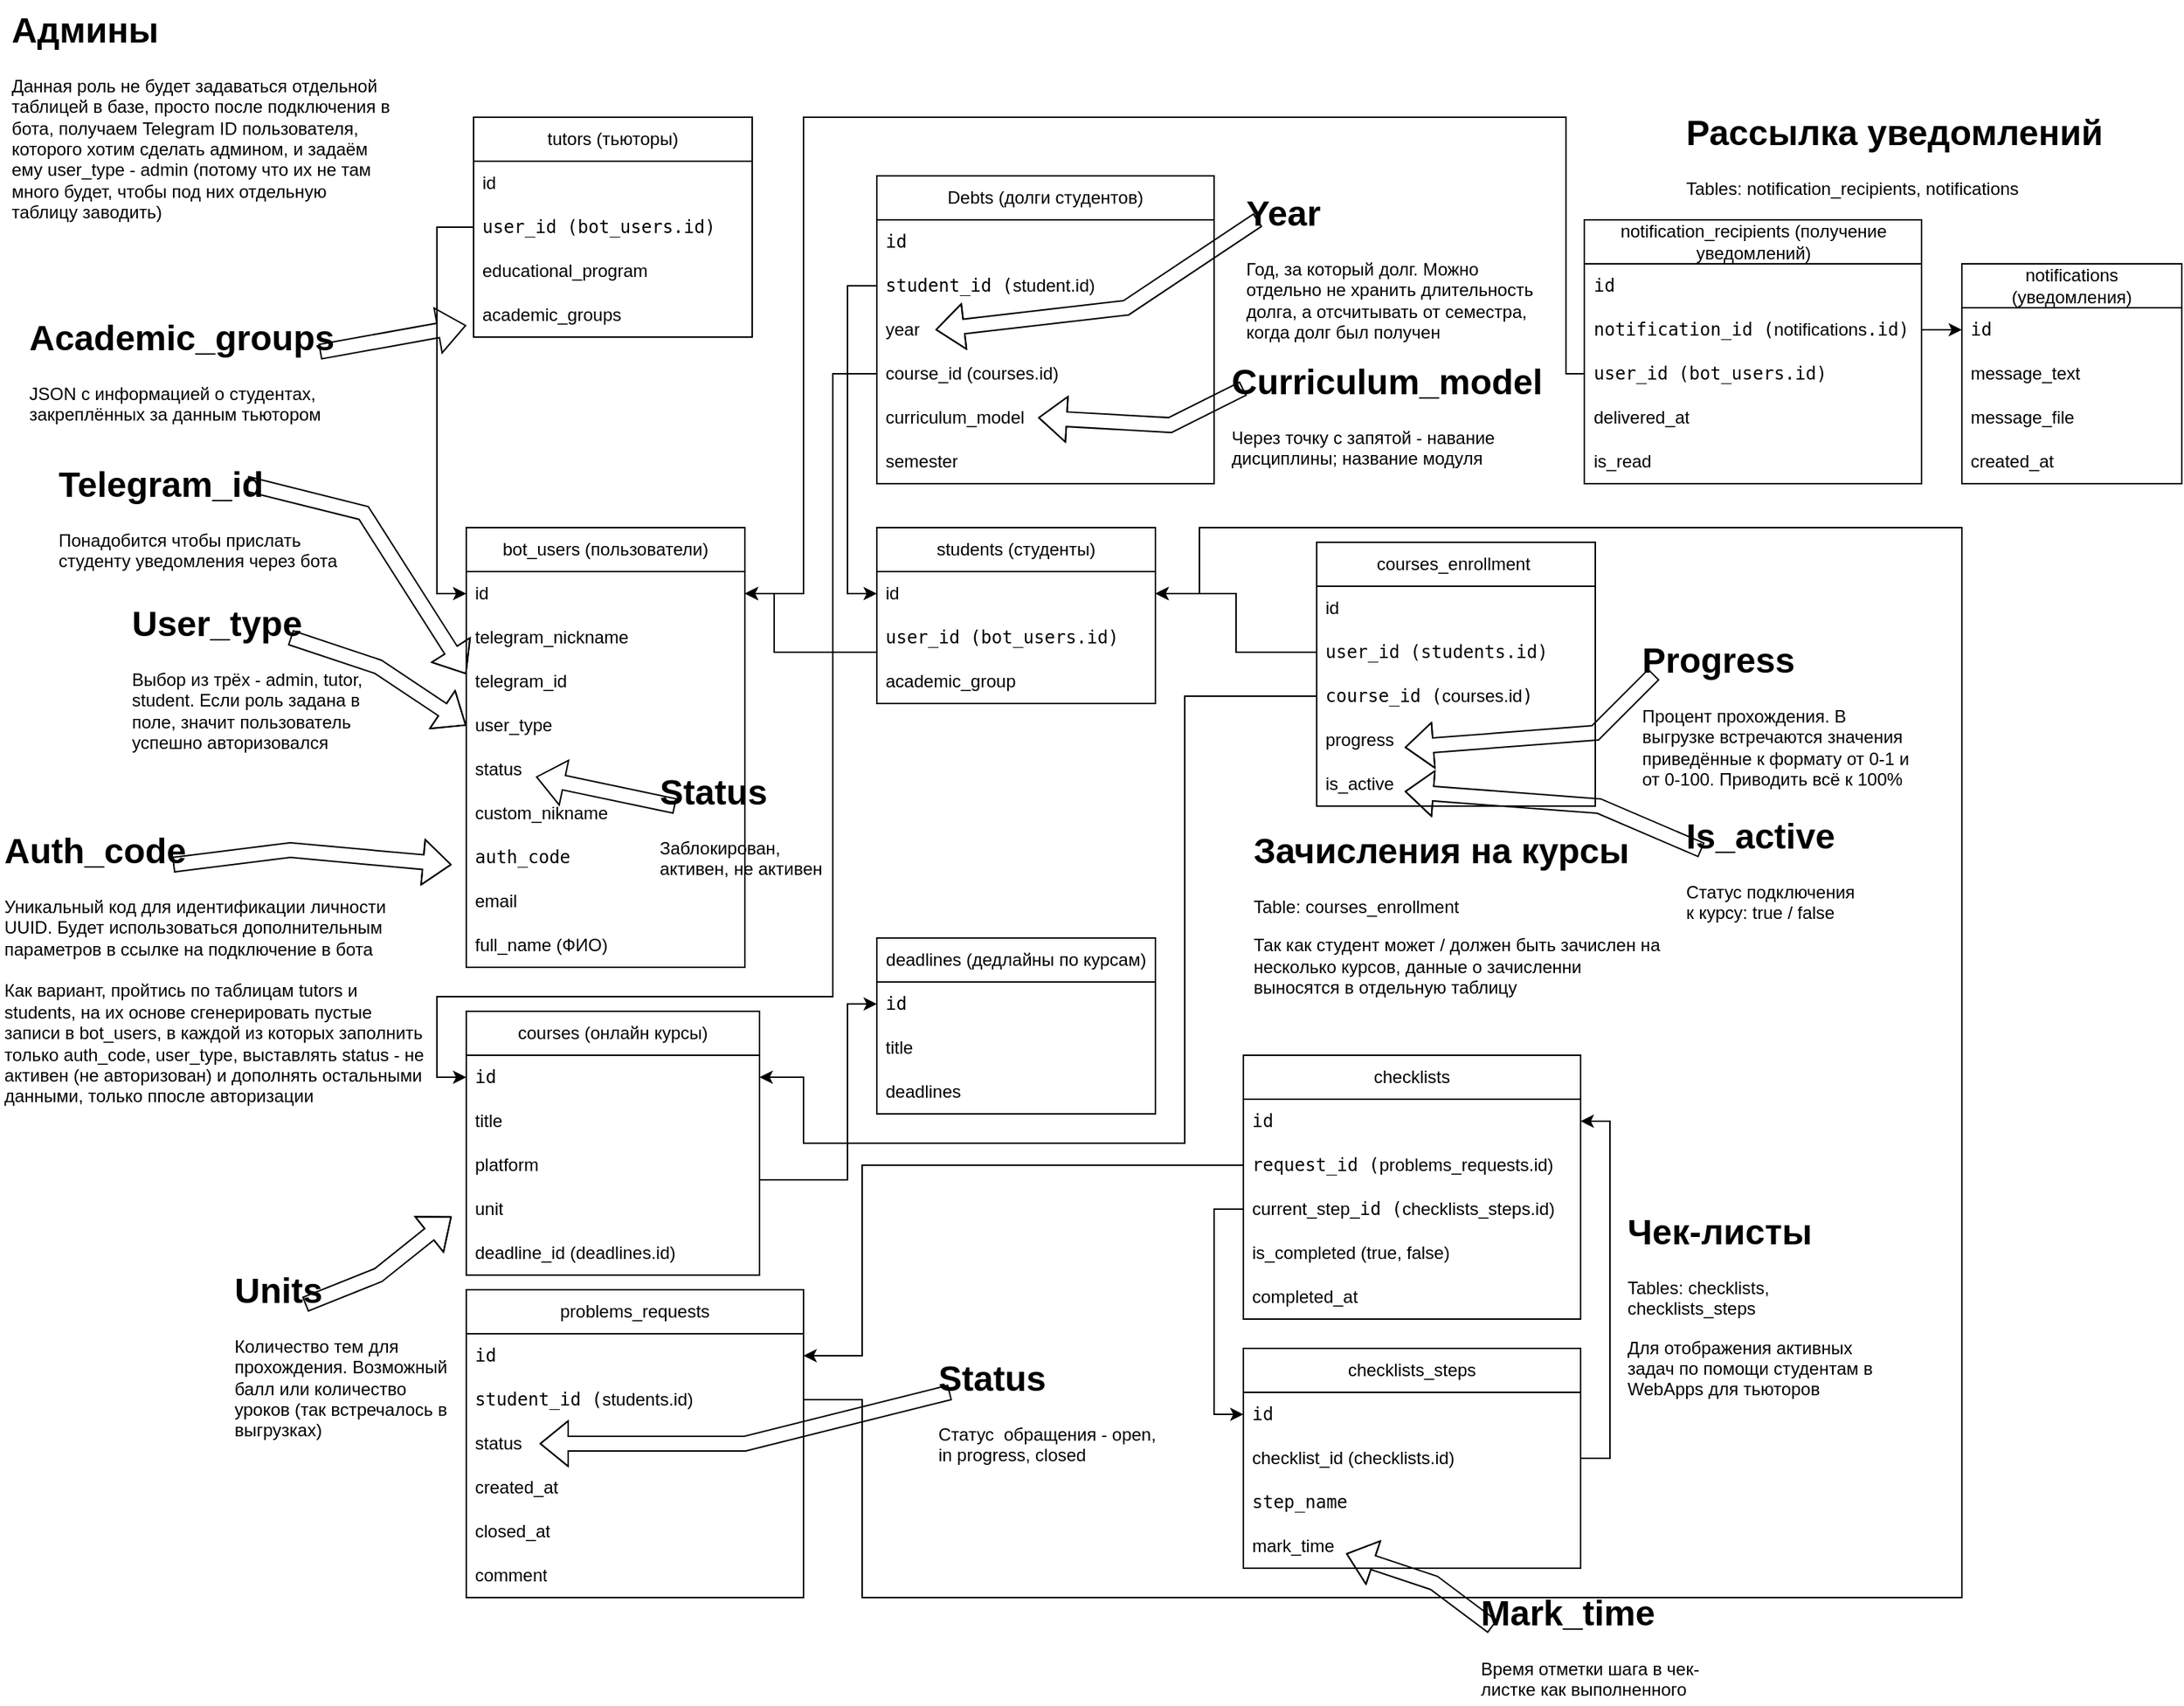 <mxfile version="24.8.2">
  <diagram name="Page-1" id="vidY6m3BoQWCcObSoisV">
    <mxGraphModel dx="1839" dy="1634" grid="1" gridSize="10" guides="1" tooltips="1" connect="1" arrows="1" fold="1" page="1" pageScale="1" pageWidth="850" pageHeight="1100" math="0" shadow="0">
      <root>
        <mxCell id="0" />
        <mxCell id="1" parent="0" />
        <mxCell id="XpezoiEFaHmMpe5Qhz2z-20" value="courses (онлайн курсы)" style="swimlane;fontStyle=0;childLayout=stackLayout;horizontal=1;startSize=30;horizontalStack=0;resizeParent=1;resizeParentMax=0;resizeLast=0;collapsible=1;marginBottom=0;whiteSpace=wrap;html=1;" parent="1" vertex="1">
          <mxGeometry x="40" y="370" width="200" height="180" as="geometry" />
        </mxCell>
        <mxCell id="XpezoiEFaHmMpe5Qhz2z-43" value="&lt;code&gt;id &lt;/code&gt;" style="text;strokeColor=none;fillColor=none;align=left;verticalAlign=middle;spacingLeft=4;spacingRight=4;overflow=hidden;points=[[0,0.5],[1,0.5]];portConstraint=eastwest;rotatable=0;whiteSpace=wrap;html=1;" parent="XpezoiEFaHmMpe5Qhz2z-20" vertex="1">
          <mxGeometry y="30" width="200" height="30" as="geometry" />
        </mxCell>
        <mxCell id="XpezoiEFaHmMpe5Qhz2z-27" value="title" style="text;strokeColor=none;fillColor=none;align=left;verticalAlign=middle;spacingLeft=4;spacingRight=4;overflow=hidden;points=[[0,0.5],[1,0.5]];portConstraint=eastwest;rotatable=0;whiteSpace=wrap;html=1;" parent="XpezoiEFaHmMpe5Qhz2z-20" vertex="1">
          <mxGeometry y="60" width="200" height="30" as="geometry" />
        </mxCell>
        <mxCell id="XpezoiEFaHmMpe5Qhz2z-200" value="platform" style="text;strokeColor=none;fillColor=none;align=left;verticalAlign=middle;spacingLeft=4;spacingRight=4;overflow=hidden;points=[[0,0.5],[1,0.5]];portConstraint=eastwest;rotatable=0;whiteSpace=wrap;html=1;" parent="XpezoiEFaHmMpe5Qhz2z-20" vertex="1">
          <mxGeometry y="90" width="200" height="30" as="geometry" />
        </mxCell>
        <mxCell id="XpezoiEFaHmMpe5Qhz2z-46" value="unit" style="text;strokeColor=none;fillColor=none;align=left;verticalAlign=middle;spacingLeft=4;spacingRight=4;overflow=hidden;points=[[0,0.5],[1,0.5]];portConstraint=eastwest;rotatable=0;whiteSpace=wrap;html=1;" parent="XpezoiEFaHmMpe5Qhz2z-20" vertex="1">
          <mxGeometry y="120" width="200" height="30" as="geometry" />
        </mxCell>
        <mxCell id="XpezoiEFaHmMpe5Qhz2z-28" value="deadline_id (deadlines.id)" style="text;strokeColor=none;fillColor=none;align=left;verticalAlign=middle;spacingLeft=4;spacingRight=4;overflow=hidden;points=[[0,0.5],[1,0.5]];portConstraint=eastwest;rotatable=0;whiteSpace=wrap;html=1;" parent="XpezoiEFaHmMpe5Qhz2z-20" vertex="1">
          <mxGeometry y="150" width="200" height="30" as="geometry" />
        </mxCell>
        <mxCell id="XpezoiEFaHmMpe5Qhz2z-30" value="deadlines (дедлайны по курсам)" style="swimlane;fontStyle=0;childLayout=stackLayout;horizontal=1;startSize=30;horizontalStack=0;resizeParent=1;resizeParentMax=0;resizeLast=0;collapsible=1;marginBottom=0;whiteSpace=wrap;html=1;" parent="1" vertex="1">
          <mxGeometry x="320" y="320" width="190" height="120" as="geometry" />
        </mxCell>
        <mxCell id="XpezoiEFaHmMpe5Qhz2z-31" value="&lt;code&gt;id&lt;br&gt;&lt;/code&gt; " style="text;strokeColor=none;fillColor=none;align=left;verticalAlign=middle;spacingLeft=4;spacingRight=4;overflow=hidden;points=[[0,0.5],[1,0.5]];portConstraint=eastwest;rotatable=0;whiteSpace=wrap;html=1;" parent="XpezoiEFaHmMpe5Qhz2z-30" vertex="1">
          <mxGeometry y="30" width="190" height="30" as="geometry" />
        </mxCell>
        <mxCell id="XpezoiEFaHmMpe5Qhz2z-32" value="title" style="text;strokeColor=none;fillColor=none;align=left;verticalAlign=middle;spacingLeft=4;spacingRight=4;overflow=hidden;points=[[0,0.5],[1,0.5]];portConstraint=eastwest;rotatable=0;whiteSpace=wrap;html=1;" parent="XpezoiEFaHmMpe5Qhz2z-30" vertex="1">
          <mxGeometry y="60" width="190" height="30" as="geometry" />
        </mxCell>
        <mxCell id="XpezoiEFaHmMpe5Qhz2z-33" value="deadlines" style="text;strokeColor=none;fillColor=none;align=left;verticalAlign=middle;spacingLeft=4;spacingRight=4;overflow=hidden;points=[[0,0.5],[1,0.5]];portConstraint=eastwest;rotatable=0;whiteSpace=wrap;html=1;" parent="XpezoiEFaHmMpe5Qhz2z-30" vertex="1">
          <mxGeometry y="90" width="190" height="30" as="geometry" />
        </mxCell>
        <mxCell id="XpezoiEFaHmMpe5Qhz2z-50" value="problems_requests" style="swimlane;fontStyle=0;childLayout=stackLayout;horizontal=1;startSize=30;horizontalStack=0;resizeParent=1;resizeParentMax=0;resizeLast=0;collapsible=1;marginBottom=0;whiteSpace=wrap;html=1;" parent="1" vertex="1">
          <mxGeometry x="40" y="560" width="230" height="210" as="geometry" />
        </mxCell>
        <mxCell id="XpezoiEFaHmMpe5Qhz2z-51" value="&lt;code&gt;id &lt;/code&gt;" style="text;strokeColor=none;fillColor=none;align=left;verticalAlign=middle;spacingLeft=4;spacingRight=4;overflow=hidden;points=[[0,0.5],[1,0.5]];portConstraint=eastwest;rotatable=0;whiteSpace=wrap;html=1;" parent="XpezoiEFaHmMpe5Qhz2z-50" vertex="1">
          <mxGeometry y="30" width="230" height="30" as="geometry" />
        </mxCell>
        <mxCell id="XpezoiEFaHmMpe5Qhz2z-59" value="&lt;code&gt;student_id (&lt;/code&gt;students.id)" style="text;strokeColor=none;fillColor=none;align=left;verticalAlign=middle;spacingLeft=4;spacingRight=4;overflow=hidden;points=[[0,0.5],[1,0.5]];portConstraint=eastwest;rotatable=0;whiteSpace=wrap;html=1;" parent="XpezoiEFaHmMpe5Qhz2z-50" vertex="1">
          <mxGeometry y="60" width="230" height="30" as="geometry" />
        </mxCell>
        <mxCell id="XpezoiEFaHmMpe5Qhz2z-143" value="" style="shape=flexArrow;endArrow=classic;html=1;rounded=0;entryX=0;entryY=0.5;entryDx=0;entryDy=0;" parent="XpezoiEFaHmMpe5Qhz2z-50" edge="1">
          <mxGeometry width="50" height="50" relative="1" as="geometry">
            <mxPoint x="330" y="70" as="sourcePoint" />
            <mxPoint x="50" y="105" as="targetPoint" />
            <Array as="points">
              <mxPoint x="190" y="105" />
            </Array>
          </mxGeometry>
        </mxCell>
        <mxCell id="XpezoiEFaHmMpe5Qhz2z-61" value="status" style="text;strokeColor=none;fillColor=none;align=left;verticalAlign=middle;spacingLeft=4;spacingRight=4;overflow=hidden;points=[[0,0.5],[1,0.5]];portConstraint=eastwest;rotatable=0;whiteSpace=wrap;html=1;" parent="XpezoiEFaHmMpe5Qhz2z-50" vertex="1">
          <mxGeometry y="90" width="230" height="30" as="geometry" />
        </mxCell>
        <mxCell id="XpezoiEFaHmMpe5Qhz2z-63" value="created_at" style="text;strokeColor=none;fillColor=none;align=left;verticalAlign=middle;spacingLeft=4;spacingRight=4;overflow=hidden;points=[[0,0.5],[1,0.5]];portConstraint=eastwest;rotatable=0;whiteSpace=wrap;html=1;" parent="XpezoiEFaHmMpe5Qhz2z-50" vertex="1">
          <mxGeometry y="120" width="230" height="30" as="geometry" />
        </mxCell>
        <mxCell id="XpezoiEFaHmMpe5Qhz2z-66" value="closed_at" style="text;strokeColor=none;fillColor=none;align=left;verticalAlign=middle;spacingLeft=4;spacingRight=4;overflow=hidden;points=[[0,0.5],[1,0.5]];portConstraint=eastwest;rotatable=0;whiteSpace=wrap;html=1;" parent="XpezoiEFaHmMpe5Qhz2z-50" vertex="1">
          <mxGeometry y="150" width="230" height="30" as="geometry" />
        </mxCell>
        <mxCell id="XpezoiEFaHmMpe5Qhz2z-64" value="comment" style="text;strokeColor=none;fillColor=none;align=left;verticalAlign=middle;spacingLeft=4;spacingRight=4;overflow=hidden;points=[[0,0.5],[1,0.5]];portConstraint=eastwest;rotatable=0;whiteSpace=wrap;html=1;" parent="XpezoiEFaHmMpe5Qhz2z-50" vertex="1">
          <mxGeometry y="180" width="230" height="30" as="geometry" />
        </mxCell>
        <mxCell id="XpezoiEFaHmMpe5Qhz2z-68" value="checklists" style="swimlane;fontStyle=0;childLayout=stackLayout;horizontal=1;startSize=30;horizontalStack=0;resizeParent=1;resizeParentMax=0;resizeLast=0;collapsible=1;marginBottom=0;whiteSpace=wrap;html=1;" parent="1" vertex="1">
          <mxGeometry x="570" y="400" width="230" height="180" as="geometry" />
        </mxCell>
        <mxCell id="XpezoiEFaHmMpe5Qhz2z-69" value="&lt;code&gt;id &lt;/code&gt;" style="text;strokeColor=none;fillColor=none;align=left;verticalAlign=middle;spacingLeft=4;spacingRight=4;overflow=hidden;points=[[0,0.5],[1,0.5]];portConstraint=eastwest;rotatable=0;whiteSpace=wrap;html=1;" parent="XpezoiEFaHmMpe5Qhz2z-68" vertex="1">
          <mxGeometry y="30" width="230" height="30" as="geometry" />
        </mxCell>
        <mxCell id="XpezoiEFaHmMpe5Qhz2z-76" value="&lt;code&gt;request_id (&lt;/code&gt;problems_requests.id)" style="text;strokeColor=none;fillColor=none;align=left;verticalAlign=middle;spacingLeft=4;spacingRight=4;overflow=hidden;points=[[0,0.5],[1,0.5]];portConstraint=eastwest;rotatable=0;whiteSpace=wrap;html=1;" parent="XpezoiEFaHmMpe5Qhz2z-68" vertex="1">
          <mxGeometry y="60" width="230" height="30" as="geometry" />
        </mxCell>
        <mxCell id="XpezoiEFaHmMpe5Qhz2z-122" value="&lt;span style=&quot;white-space: pre-wrap;&quot; data-src-align=&quot;0:7&quot; class=&quot;EzKURWReUAB5oZgtQNkl&quot;&gt;current&lt;/span&gt;_&lt;span style=&quot;white-space: pre-wrap;&quot; data-src-align=&quot;8:3&quot; class=&quot;EzKURWReUAB5oZgtQNkl&quot;&gt;step_&lt;code&gt;id &lt;/code&gt;&lt;/span&gt;&lt;code&gt;(&lt;/code&gt;checklists_steps.id) " style="text;strokeColor=none;fillColor=none;align=left;verticalAlign=middle;spacingLeft=4;spacingRight=4;overflow=hidden;points=[[0,0.5],[1,0.5]];portConstraint=eastwest;rotatable=0;whiteSpace=wrap;html=1;" parent="XpezoiEFaHmMpe5Qhz2z-68" vertex="1">
          <mxGeometry y="90" width="230" height="30" as="geometry" />
        </mxCell>
        <mxCell id="XpezoiEFaHmMpe5Qhz2z-88" value="is_completed (true, false)" style="text;strokeColor=none;fillColor=none;align=left;verticalAlign=middle;spacingLeft=4;spacingRight=4;overflow=hidden;points=[[0,0.5],[1,0.5]];portConstraint=eastwest;rotatable=0;whiteSpace=wrap;html=1;" parent="XpezoiEFaHmMpe5Qhz2z-68" vertex="1">
          <mxGeometry y="120" width="230" height="30" as="geometry" />
        </mxCell>
        <mxCell id="XpezoiEFaHmMpe5Qhz2z-90" value="completed_at" style="text;strokeColor=none;fillColor=none;align=left;verticalAlign=middle;spacingLeft=4;spacingRight=4;overflow=hidden;points=[[0,0.5],[1,0.5]];portConstraint=eastwest;rotatable=0;whiteSpace=wrap;html=1;" parent="XpezoiEFaHmMpe5Qhz2z-68" vertex="1">
          <mxGeometry y="150" width="230" height="30" as="geometry" />
        </mxCell>
        <mxCell id="XpezoiEFaHmMpe5Qhz2z-92" value="bot_users (пользователи)" style="swimlane;fontStyle=0;childLayout=stackLayout;horizontal=1;startSize=30;horizontalStack=0;resizeParent=1;resizeParentMax=0;resizeLast=0;collapsible=1;marginBottom=0;whiteSpace=wrap;html=1;" parent="1" vertex="1">
          <mxGeometry x="40" y="40" width="190" height="300" as="geometry" />
        </mxCell>
        <mxCell id="XpezoiEFaHmMpe5Qhz2z-93" value="id " style="text;strokeColor=none;fillColor=none;align=left;verticalAlign=middle;spacingLeft=4;spacingRight=4;overflow=hidden;points=[[0,0.5],[1,0.5]];portConstraint=eastwest;rotatable=0;whiteSpace=wrap;html=1;" parent="XpezoiEFaHmMpe5Qhz2z-92" vertex="1">
          <mxGeometry y="30" width="190" height="30" as="geometry" />
        </mxCell>
        <mxCell id="XpezoiEFaHmMpe5Qhz2z-95" value="telegram_nickname" style="text;strokeColor=none;fillColor=none;align=left;verticalAlign=middle;spacingLeft=4;spacingRight=4;overflow=hidden;points=[[0,0.5],[1,0.5]];portConstraint=eastwest;rotatable=0;whiteSpace=wrap;html=1;" parent="XpezoiEFaHmMpe5Qhz2z-92" vertex="1">
          <mxGeometry y="60" width="190" height="30" as="geometry" />
        </mxCell>
        <mxCell id="XpezoiEFaHmMpe5Qhz2z-96" value="telegram_id " style="text;strokeColor=none;fillColor=none;align=left;verticalAlign=middle;spacingLeft=4;spacingRight=4;overflow=hidden;points=[[0,0.5],[1,0.5]];portConstraint=eastwest;rotatable=0;whiteSpace=wrap;html=1;" parent="XpezoiEFaHmMpe5Qhz2z-92" vertex="1">
          <mxGeometry y="90" width="190" height="30" as="geometry" />
        </mxCell>
        <mxCell id="XpezoiEFaHmMpe5Qhz2z-97" value="user_type" style="text;strokeColor=none;fillColor=none;align=left;verticalAlign=middle;spacingLeft=4;spacingRight=4;overflow=hidden;points=[[0,0.5],[1,0.5]];portConstraint=eastwest;rotatable=0;whiteSpace=wrap;html=1;" parent="XpezoiEFaHmMpe5Qhz2z-92" vertex="1">
          <mxGeometry y="120" width="190" height="30" as="geometry" />
        </mxCell>
        <mxCell id="XpezoiEFaHmMpe5Qhz2z-167" value="status" style="text;strokeColor=none;fillColor=none;align=left;verticalAlign=middle;spacingLeft=4;spacingRight=4;overflow=hidden;points=[[0,0.5],[1,0.5]];portConstraint=eastwest;rotatable=0;whiteSpace=wrap;html=1;" parent="XpezoiEFaHmMpe5Qhz2z-92" vertex="1">
          <mxGeometry y="150" width="190" height="30" as="geometry" />
        </mxCell>
        <mxCell id="XpezoiEFaHmMpe5Qhz2z-204" value="" style="shape=flexArrow;endArrow=classic;html=1;rounded=0;" parent="XpezoiEFaHmMpe5Qhz2z-92" edge="1">
          <mxGeometry width="50" height="50" relative="1" as="geometry">
            <mxPoint x="142.5" y="190" as="sourcePoint" />
            <mxPoint x="47.5" y="170" as="targetPoint" />
          </mxGeometry>
        </mxCell>
        <mxCell id="XpezoiEFaHmMpe5Qhz2z-268" value="custom_nikname" style="text;strokeColor=none;fillColor=none;align=left;verticalAlign=middle;spacingLeft=4;spacingRight=4;overflow=hidden;points=[[0,0.5],[1,0.5]];portConstraint=eastwest;rotatable=0;whiteSpace=wrap;html=1;" parent="XpezoiEFaHmMpe5Qhz2z-92" vertex="1">
          <mxGeometry y="180" width="190" height="30" as="geometry" />
        </mxCell>
        <mxCell id="QGVXIy0zfJfkWltpvE1j-14" value="&lt;code&gt;auth_code&lt;br&gt;&lt;/code&gt;" style="text;strokeColor=none;fillColor=none;align=left;verticalAlign=middle;spacingLeft=4;spacingRight=4;overflow=hidden;points=[[0,0.5],[1,0.5]];portConstraint=eastwest;rotatable=0;whiteSpace=wrap;html=1;" vertex="1" parent="XpezoiEFaHmMpe5Qhz2z-92">
          <mxGeometry y="210" width="190" height="30" as="geometry" />
        </mxCell>
        <mxCell id="QGVXIy0zfJfkWltpvE1j-24" value="email" style="text;strokeColor=none;fillColor=none;align=left;verticalAlign=middle;spacingLeft=4;spacingRight=4;overflow=hidden;points=[[0,0.5],[1,0.5]];portConstraint=eastwest;rotatable=0;whiteSpace=wrap;html=1;" vertex="1" parent="XpezoiEFaHmMpe5Qhz2z-92">
          <mxGeometry y="240" width="190" height="30" as="geometry" />
        </mxCell>
        <mxCell id="QGVXIy0zfJfkWltpvE1j-25" value="full_name (ФИО)" style="text;strokeColor=none;fillColor=none;align=left;verticalAlign=middle;spacingLeft=4;spacingRight=4;overflow=hidden;points=[[0,0.5],[1,0.5]];portConstraint=eastwest;rotatable=0;whiteSpace=wrap;html=1;" vertex="1" parent="XpezoiEFaHmMpe5Qhz2z-92">
          <mxGeometry y="270" width="190" height="30" as="geometry" />
        </mxCell>
        <mxCell id="XpezoiEFaHmMpe5Qhz2z-98" value="students (студенты)" style="swimlane;fontStyle=0;childLayout=stackLayout;horizontal=1;startSize=30;horizontalStack=0;resizeParent=1;resizeParentMax=0;resizeLast=0;collapsible=1;marginBottom=0;whiteSpace=wrap;html=1;" parent="1" vertex="1">
          <mxGeometry x="320" y="40" width="190" height="120" as="geometry" />
        </mxCell>
        <mxCell id="XpezoiEFaHmMpe5Qhz2z-99" value="id " style="text;strokeColor=none;fillColor=none;align=left;verticalAlign=middle;spacingLeft=4;spacingRight=4;overflow=hidden;points=[[0,0.5],[1,0.5]];portConstraint=eastwest;rotatable=0;whiteSpace=wrap;html=1;" parent="XpezoiEFaHmMpe5Qhz2z-98" vertex="1">
          <mxGeometry y="30" width="190" height="30" as="geometry" />
        </mxCell>
        <mxCell id="XpezoiEFaHmMpe5Qhz2z-100" value="&lt;code&gt;user_id &lt;/code&gt;&lt;code&gt;(bot_users.id)&lt;/code&gt; " style="text;strokeColor=none;fillColor=none;align=left;verticalAlign=middle;spacingLeft=4;spacingRight=4;overflow=hidden;points=[[0,0.5],[1,0.5]];portConstraint=eastwest;rotatable=0;whiteSpace=wrap;html=1;" parent="XpezoiEFaHmMpe5Qhz2z-98" vertex="1">
          <mxGeometry y="60" width="190" height="30" as="geometry" />
        </mxCell>
        <mxCell id="XpezoiEFaHmMpe5Qhz2z-267" value="&lt;span style=&quot;white-space: pre-wrap;&quot; data-src-align=&quot;0:13&quot; class=&quot;EzKURWReUAB5oZgtQNkl&quot;&gt;academic&lt;/span&gt;_&lt;span style=&quot;white-space: pre-wrap;&quot; data-src-align=&quot;14:6&quot; class=&quot;EzKURWReUAB5oZgtQNkl&quot;&gt;group&lt;/span&gt;" style="text;strokeColor=none;fillColor=none;align=left;verticalAlign=middle;spacingLeft=4;spacingRight=4;overflow=hidden;points=[[0,0.5],[1,0.5]];portConstraint=eastwest;rotatable=0;whiteSpace=wrap;html=1;" parent="XpezoiEFaHmMpe5Qhz2z-98" vertex="1">
          <mxGeometry y="90" width="190" height="30" as="geometry" />
        </mxCell>
        <mxCell id="XpezoiEFaHmMpe5Qhz2z-105" style="edgeStyle=orthogonalEdgeStyle;rounded=0;orthogonalLoop=1;jettySize=auto;html=1;exitX=0;exitY=0.5;exitDx=0;exitDy=0;entryX=1;entryY=0.5;entryDx=0;entryDy=0;" parent="1" source="XpezoiEFaHmMpe5Qhz2z-100" target="XpezoiEFaHmMpe5Qhz2z-93" edge="1">
          <mxGeometry relative="1" as="geometry">
            <Array as="points">
              <mxPoint x="320" y="125" />
              <mxPoint x="250" y="125" />
              <mxPoint x="250" y="85" />
            </Array>
          </mxGeometry>
        </mxCell>
        <mxCell id="XpezoiEFaHmMpe5Qhz2z-113" style="edgeStyle=orthogonalEdgeStyle;rounded=0;orthogonalLoop=1;jettySize=auto;html=1;exitX=1;exitY=0.5;exitDx=0;exitDy=0;" parent="1" source="XpezoiEFaHmMpe5Qhz2z-28" target="XpezoiEFaHmMpe5Qhz2z-31" edge="1">
          <mxGeometry relative="1" as="geometry">
            <mxPoint x="260" y="500" as="sourcePoint" />
            <Array as="points">
              <mxPoint x="300" y="485" />
              <mxPoint x="300" y="365" />
            </Array>
          </mxGeometry>
        </mxCell>
        <mxCell id="XpezoiEFaHmMpe5Qhz2z-114" value="&lt;h1 style=&quot;margin-top: 0px;&quot;&gt;Чек-листы&lt;br&gt;&lt;/h1&gt;&lt;p&gt;Tables: checklists, checklists_steps&lt;/p&gt;&lt;p&gt;Для отображения активных задач по помощи студентам в WebApps для тьюторов&lt;br&gt;&lt;/p&gt;" style="text;html=1;whiteSpace=wrap;overflow=hidden;rounded=0;" parent="1" vertex="1">
          <mxGeometry x="830" y="500" width="170" height="140" as="geometry" />
        </mxCell>
        <mxCell id="XpezoiEFaHmMpe5Qhz2z-121" value="&lt;h1 style=&quot;margin-top: 0px;&quot;&gt;Mark_&lt;span style=&quot;white-space: pre-wrap;&quot; data-src-align=&quot;0:5&quot; class=&quot;EzKURWReUAB5oZgtQNkl&quot;&gt;time&lt;/span&gt;&lt;/h1&gt;&lt;div&gt;Время отметки шага в чек-листке как выполненного&lt;br&gt;&lt;/div&gt;" style="text;html=1;whiteSpace=wrap;overflow=hidden;rounded=0;" parent="1" vertex="1">
          <mxGeometry x="730" y="760" width="170" height="80" as="geometry" />
        </mxCell>
        <mxCell id="XpezoiEFaHmMpe5Qhz2z-128" value="&lt;h1 style=&quot;margin-top: 0px;&quot;&gt;User_type&lt;/h1&gt;Выбор из трёх - admin, tutor, student. Если роль задана в поле, значит пользователь успешно авторизовался" style="text;html=1;whiteSpace=wrap;overflow=hidden;rounded=0;" parent="1" vertex="1">
          <mxGeometry x="-190" y="85" width="190" height="110" as="geometry" />
        </mxCell>
        <mxCell id="XpezoiEFaHmMpe5Qhz2z-131" value="&lt;h1 style=&quot;margin-top: 0px;&quot;&gt;Progress&lt;/h1&gt;Процент прохождения. В выгрузке встречаются значения приведённые к формату от 0-1 и от 0-100. Приводить всё к 100%" style="text;html=1;whiteSpace=wrap;overflow=hidden;rounded=0;" parent="1" vertex="1">
          <mxGeometry x="840" y="110" width="192.5" height="120" as="geometry" />
        </mxCell>
        <mxCell id="XpezoiEFaHmMpe5Qhz2z-135" value="&lt;h1 style=&quot;margin-top: 0px;&quot;&gt;Telegram_id &lt;/h1&gt;Понадобится чтобы прислать студенту уведомления через бота " style="text;html=1;whiteSpace=wrap;overflow=hidden;rounded=0;" parent="1" vertex="1">
          <mxGeometry x="-240" y="-10" width="215" height="90" as="geometry" />
        </mxCell>
        <mxCell id="XpezoiEFaHmMpe5Qhz2z-127" value="" style="shape=flexArrow;endArrow=classic;html=1;rounded=0;exitX=0;exitY=0;exitDx=0;exitDy=0;" parent="1" edge="1">
          <mxGeometry width="50" height="50" relative="1" as="geometry">
            <mxPoint x="740" y="790" as="sourcePoint" />
            <mxPoint x="640.005" y="740" as="targetPoint" />
            <Array as="points">
              <mxPoint x="700" y="760" />
            </Array>
          </mxGeometry>
        </mxCell>
        <mxCell id="XpezoiEFaHmMpe5Qhz2z-140" value="" style="shape=flexArrow;endArrow=classic;html=1;rounded=0;" parent="1" edge="1">
          <mxGeometry width="50" height="50" relative="1" as="geometry">
            <mxPoint x="-80" y="115" as="sourcePoint" />
            <mxPoint x="40" y="175" as="targetPoint" />
            <Array as="points">
              <mxPoint x="-20" y="135" />
            </Array>
          </mxGeometry>
        </mxCell>
        <mxCell id="XpezoiEFaHmMpe5Qhz2z-141" value="" style="shape=flexArrow;endArrow=classic;html=1;rounded=0;" parent="1" edge="1">
          <mxGeometry width="50" height="50" relative="1" as="geometry">
            <mxPoint x="-110" y="10" as="sourcePoint" />
            <mxPoint x="40" y="140" as="targetPoint" />
            <Array as="points">
              <mxPoint x="-30" y="30" />
            </Array>
          </mxGeometry>
        </mxCell>
        <mxCell id="XpezoiEFaHmMpe5Qhz2z-142" value="&lt;h1 style=&quot;margin-top: 0px;&quot;&gt;Status&lt;/h1&gt;Статус&amp;nbsp; обращения -&amp;nbsp;open, in progress, closed " style="text;html=1;whiteSpace=wrap;overflow=hidden;rounded=0;" parent="1" vertex="1">
          <mxGeometry x="360" y="600" width="160" height="100" as="geometry" />
        </mxCell>
        <mxCell id="XpezoiEFaHmMpe5Qhz2z-145" value="Debts (долги студентов)" style="swimlane;fontStyle=0;childLayout=stackLayout;horizontal=1;startSize=30;horizontalStack=0;resizeParent=1;resizeParentMax=0;resizeLast=0;collapsible=1;marginBottom=0;whiteSpace=wrap;html=1;" parent="1" vertex="1">
          <mxGeometry x="320" y="-200" width="230" height="210" as="geometry" />
        </mxCell>
        <mxCell id="XpezoiEFaHmMpe5Qhz2z-146" value="&lt;code&gt;id &lt;/code&gt;" style="text;strokeColor=none;fillColor=none;align=left;verticalAlign=middle;spacingLeft=4;spacingRight=4;overflow=hidden;points=[[0,0.5],[1,0.5]];portConstraint=eastwest;rotatable=0;whiteSpace=wrap;html=1;" parent="XpezoiEFaHmMpe5Qhz2z-145" vertex="1">
          <mxGeometry y="30" width="230" height="30" as="geometry" />
        </mxCell>
        <mxCell id="XpezoiEFaHmMpe5Qhz2z-163" value="" style="shape=flexArrow;endArrow=classic;html=1;rounded=0;" parent="XpezoiEFaHmMpe5Qhz2z-145" edge="1">
          <mxGeometry width="50" height="50" relative="1" as="geometry">
            <mxPoint x="260" y="30" as="sourcePoint" />
            <mxPoint x="40" y="105" as="targetPoint" />
            <Array as="points">
              <mxPoint x="170" y="90" />
            </Array>
          </mxGeometry>
        </mxCell>
        <mxCell id="XpezoiEFaHmMpe5Qhz2z-153" value="&lt;code&gt;student_id (&lt;/code&gt;student.id) " style="text;strokeColor=none;fillColor=none;align=left;verticalAlign=middle;spacingLeft=4;spacingRight=4;overflow=hidden;points=[[0,0.5],[1,0.5]];portConstraint=eastwest;rotatable=0;whiteSpace=wrap;html=1;" parent="XpezoiEFaHmMpe5Qhz2z-145" vertex="1">
          <mxGeometry y="60" width="230" height="30" as="geometry" />
        </mxCell>
        <mxCell id="XpezoiEFaHmMpe5Qhz2z-256" value="&lt;span class=&quot;EzKURWReUAB5oZgtQNkl&quot; data-src-align=&quot;0:3&quot; style=&quot;white-space: pre-wrap;&quot;&gt;year&lt;/span&gt;" style="text;strokeColor=none;fillColor=none;align=left;verticalAlign=middle;spacingLeft=4;spacingRight=4;overflow=hidden;points=[[0,0.5],[1,0.5]];portConstraint=eastwest;rotatable=0;whiteSpace=wrap;html=1;" parent="XpezoiEFaHmMpe5Qhz2z-145" vertex="1">
          <mxGeometry y="90" width="230" height="30" as="geometry" />
        </mxCell>
        <mxCell id="XpezoiEFaHmMpe5Qhz2z-202" value="course_id (courses.id)" style="text;strokeColor=none;fillColor=none;align=left;verticalAlign=middle;spacingLeft=4;spacingRight=4;overflow=hidden;points=[[0,0.5],[1,0.5]];portConstraint=eastwest;rotatable=0;whiteSpace=wrap;html=1;" parent="XpezoiEFaHmMpe5Qhz2z-145" vertex="1">
          <mxGeometry y="120" width="230" height="30" as="geometry" />
        </mxCell>
        <mxCell id="XpezoiEFaHmMpe5Qhz2z-258" value="&lt;span class=&quot;EzKURWReUAB5oZgtQNkl&quot; data-src-align=&quot;7:14&quot; style=&quot;white-space: pre-wrap;&quot;&gt;curriculum_&lt;/span&gt;&lt;span class=&quot;EzKURWReUAB5oZgtQNkl&quot; data-src-align=&quot;0:6&quot; style=&quot;white-space: pre-wrap;&quot;&gt;model&lt;/span&gt;" style="text;strokeColor=none;fillColor=none;align=left;verticalAlign=middle;spacingLeft=4;spacingRight=4;overflow=hidden;points=[[0,0.5],[1,0.5]];portConstraint=eastwest;rotatable=0;whiteSpace=wrap;html=1;" parent="XpezoiEFaHmMpe5Qhz2z-145" vertex="1">
          <mxGeometry y="150" width="230" height="30" as="geometry" />
        </mxCell>
        <mxCell id="XpezoiEFaHmMpe5Qhz2z-265" value="semester" style="text;strokeColor=none;fillColor=none;align=left;verticalAlign=middle;spacingLeft=4;spacingRight=4;overflow=hidden;points=[[0,0.5],[1,0.5]];portConstraint=eastwest;rotatable=0;whiteSpace=wrap;html=1;" parent="XpezoiEFaHmMpe5Qhz2z-145" vertex="1">
          <mxGeometry y="180" width="230" height="30" as="geometry" />
        </mxCell>
        <mxCell id="XpezoiEFaHmMpe5Qhz2z-157" style="edgeStyle=orthogonalEdgeStyle;rounded=0;orthogonalLoop=1;jettySize=auto;html=1;entryX=0;entryY=0.5;entryDx=0;entryDy=0;" parent="1" source="XpezoiEFaHmMpe5Qhz2z-153" target="XpezoiEFaHmMpe5Qhz2z-99" edge="1">
          <mxGeometry relative="1" as="geometry" />
        </mxCell>
        <mxCell id="XpezoiEFaHmMpe5Qhz2z-161" value="&lt;h1 style=&quot;margin-top: 0px;&quot;&gt;&lt;span class=&quot;EzKURWReUAB5oZgtQNkl&quot; data-src-align=&quot;0:3&quot; style=&quot;white-space: pre-wrap;&quot;&gt;Year&lt;/span&gt;&lt;/h1&gt;Год, за который долг. Можно отдельно не хранить длительность долга, а отсчитывать от семестра, когда долг был получен" style="text;html=1;whiteSpace=wrap;overflow=hidden;rounded=0;" parent="1" vertex="1">
          <mxGeometry x="570" y="-195" width="212.5" height="115" as="geometry" />
        </mxCell>
        <mxCell id="XpezoiEFaHmMpe5Qhz2z-164" value="&lt;h1 style=&quot;margin-top: 0px;&quot;&gt;Units&lt;/h1&gt;Количество тем для прохождения. Возможный балл или количество уроков (так встречалось в выгрузках)" style="text;html=1;whiteSpace=wrap;overflow=hidden;rounded=0;" parent="1" vertex="1">
          <mxGeometry x="-120" y="540" width="150" height="130" as="geometry" />
        </mxCell>
        <mxCell id="XpezoiEFaHmMpe5Qhz2z-165" value="" style="shape=flexArrow;endArrow=classic;html=1;rounded=0;" parent="1" edge="1">
          <mxGeometry width="50" height="50" relative="1" as="geometry">
            <mxPoint x="-70" y="570" as="sourcePoint" />
            <mxPoint x="30" y="510" as="targetPoint" />
            <Array as="points">
              <mxPoint x="-20" y="550" />
            </Array>
          </mxGeometry>
        </mxCell>
        <mxCell id="XpezoiEFaHmMpe5Qhz2z-168" value="&lt;h1 style=&quot;margin-top: 0px;&quot;&gt;Status&lt;/h1&gt;Заблокирован, активен, не активен" style="text;html=1;whiteSpace=wrap;overflow=hidden;rounded=0;" parent="1" vertex="1">
          <mxGeometry x="170" y="200" width="130" height="80" as="geometry" />
        </mxCell>
        <mxCell id="XpezoiEFaHmMpe5Qhz2z-170" value="checklists_steps" style="swimlane;fontStyle=0;childLayout=stackLayout;horizontal=1;startSize=30;horizontalStack=0;resizeParent=1;resizeParentMax=0;resizeLast=0;collapsible=1;marginBottom=0;whiteSpace=wrap;html=1;" parent="1" vertex="1">
          <mxGeometry x="570" y="600" width="230" height="150" as="geometry" />
        </mxCell>
        <mxCell id="XpezoiEFaHmMpe5Qhz2z-171" value="&lt;code&gt;id &lt;/code&gt;" style="text;strokeColor=none;fillColor=none;align=left;verticalAlign=middle;spacingLeft=4;spacingRight=4;overflow=hidden;points=[[0,0.5],[1,0.5]];portConstraint=eastwest;rotatable=0;whiteSpace=wrap;html=1;" parent="XpezoiEFaHmMpe5Qhz2z-170" vertex="1">
          <mxGeometry y="30" width="230" height="30" as="geometry" />
        </mxCell>
        <mxCell id="XpezoiEFaHmMpe5Qhz2z-179" value="checklist_id (checklists.id)" style="text;strokeColor=none;fillColor=none;align=left;verticalAlign=middle;spacingLeft=4;spacingRight=4;overflow=hidden;points=[[0,0.5],[1,0.5]];portConstraint=eastwest;rotatable=0;whiteSpace=wrap;html=1;" parent="XpezoiEFaHmMpe5Qhz2z-170" vertex="1">
          <mxGeometry y="60" width="230" height="30" as="geometry" />
        </mxCell>
        <mxCell id="XpezoiEFaHmMpe5Qhz2z-172" value="&lt;code&gt;step_name&lt;/code&gt;" style="text;strokeColor=none;fillColor=none;align=left;verticalAlign=middle;spacingLeft=4;spacingRight=4;overflow=hidden;points=[[0,0.5],[1,0.5]];portConstraint=eastwest;rotatable=0;whiteSpace=wrap;html=1;" parent="XpezoiEFaHmMpe5Qhz2z-170" vertex="1">
          <mxGeometry y="90" width="230" height="30" as="geometry" />
        </mxCell>
        <mxCell id="XpezoiEFaHmMpe5Qhz2z-177" value="mark_&lt;span style=&quot;white-space: pre-wrap;&quot; data-src-align=&quot;0:5&quot; class=&quot;EzKURWReUAB5oZgtQNkl&quot;&gt;time&lt;/span&gt;" style="text;strokeColor=none;fillColor=none;align=left;verticalAlign=middle;spacingLeft=4;spacingRight=4;overflow=hidden;points=[[0,0.5],[1,0.5]];portConstraint=eastwest;rotatable=0;whiteSpace=wrap;html=1;" parent="XpezoiEFaHmMpe5Qhz2z-170" vertex="1">
          <mxGeometry y="120" width="230" height="30" as="geometry" />
        </mxCell>
        <mxCell id="XpezoiEFaHmMpe5Qhz2z-182" value="tutors (тьюторы)" style="swimlane;fontStyle=0;childLayout=stackLayout;horizontal=1;startSize=30;horizontalStack=0;resizeParent=1;resizeParentMax=0;resizeLast=0;collapsible=1;marginBottom=0;whiteSpace=wrap;html=1;" parent="1" vertex="1">
          <mxGeometry x="45" y="-240" width="190" height="150" as="geometry" />
        </mxCell>
        <mxCell id="XpezoiEFaHmMpe5Qhz2z-183" value="id " style="text;strokeColor=none;fillColor=none;align=left;verticalAlign=middle;spacingLeft=4;spacingRight=4;overflow=hidden;points=[[0,0.5],[1,0.5]];portConstraint=eastwest;rotatable=0;whiteSpace=wrap;html=1;" parent="XpezoiEFaHmMpe5Qhz2z-182" vertex="1">
          <mxGeometry y="30" width="190" height="30" as="geometry" />
        </mxCell>
        <mxCell id="XpezoiEFaHmMpe5Qhz2z-184" value="&lt;code&gt;user_id (bot_users.id)&lt;/code&gt; " style="text;strokeColor=none;fillColor=none;align=left;verticalAlign=middle;spacingLeft=4;spacingRight=4;overflow=hidden;points=[[0,0.5],[1,0.5]];portConstraint=eastwest;rotatable=0;whiteSpace=wrap;html=1;" parent="XpezoiEFaHmMpe5Qhz2z-182" vertex="1">
          <mxGeometry y="60" width="190" height="30" as="geometry" />
        </mxCell>
        <mxCell id="XpezoiEFaHmMpe5Qhz2z-185" value="&lt;span style=&quot;white-space: pre-wrap;&quot; data-src-align=&quot;0:15&quot; class=&quot;EzKURWReUAB5oZgtQNkl&quot;&gt;educational&lt;/span&gt;_&lt;span style=&quot;white-space: pre-wrap;&quot; data-src-align=&quot;16:9&quot; class=&quot;EzKURWReUAB5oZgtQNkl&quot;&gt;program&lt;/span&gt;" style="text;strokeColor=none;fillColor=none;align=left;verticalAlign=middle;spacingLeft=4;spacingRight=4;overflow=hidden;points=[[0,0.5],[1,0.5]];portConstraint=eastwest;rotatable=0;whiteSpace=wrap;html=1;" parent="XpezoiEFaHmMpe5Qhz2z-182" vertex="1">
          <mxGeometry y="90" width="190" height="30" as="geometry" />
        </mxCell>
        <mxCell id="XpezoiEFaHmMpe5Qhz2z-195" value="&lt;span style=&quot;white-space: pre-wrap;&quot; data-src-align=&quot;0:13&quot; class=&quot;EzKURWReUAB5oZgtQNkl&quot;&gt;academic&lt;/span&gt;_&lt;span style=&quot;white-space: pre-wrap;&quot; data-src-align=&quot;14:6&quot; class=&quot;EzKURWReUAB5oZgtQNkl&quot;&gt;groups&lt;/span&gt;" style="text;strokeColor=none;fillColor=none;align=left;verticalAlign=middle;spacingLeft=4;spacingRight=4;overflow=hidden;points=[[0,0.5],[1,0.5]];portConstraint=eastwest;rotatable=0;whiteSpace=wrap;html=1;" parent="XpezoiEFaHmMpe5Qhz2z-182" vertex="1">
          <mxGeometry y="120" width="190" height="30" as="geometry" />
        </mxCell>
        <mxCell id="XpezoiEFaHmMpe5Qhz2z-196" value="&lt;h1 style=&quot;margin-top: 0px;&quot;&gt;&lt;span style=&quot;white-space: pre-wrap;&quot; data-src-align=&quot;0:13&quot; class=&quot;EzKURWReUAB5oZgtQNkl&quot;&gt;Auth_code&lt;/span&gt;&lt;/h1&gt;&lt;div&gt;Уникальный код для идентификации личности UUID. Будет использоваться дополнительным параметров в ссылке на подключение в бота&lt;/div&gt;&lt;div&gt;&lt;br&gt;&lt;/div&gt;&lt;div&gt;Как вариант, пройтись по таблицам tutors и students, на их основе сгенерировать пустые записи в bot_users, в каждой из которых заполнить только auth_code, user_type, выставлять status - не активен (не авторизован) и дополнять остальными данными, только ппосле авторизации&lt;br&gt;&lt;/div&gt;" style="text;html=1;whiteSpace=wrap;overflow=hidden;rounded=0;" parent="1" vertex="1">
          <mxGeometry x="-277.5" y="240" width="290" height="220" as="geometry" />
        </mxCell>
        <mxCell id="XpezoiEFaHmMpe5Qhz2z-197" value="" style="shape=flexArrow;endArrow=classic;html=1;rounded=0;" parent="1" edge="1">
          <mxGeometry width="50" height="50" relative="1" as="geometry">
            <mxPoint x="-60" y="-80" as="sourcePoint" />
            <mxPoint x="40" y="-98" as="targetPoint" />
          </mxGeometry>
        </mxCell>
        <mxCell id="XpezoiEFaHmMpe5Qhz2z-210" value="notifications (уведомления)" style="swimlane;fontStyle=0;childLayout=stackLayout;horizontal=1;startSize=30;horizontalStack=0;resizeParent=1;resizeParentMax=0;resizeLast=0;collapsible=1;marginBottom=0;whiteSpace=wrap;html=1;" parent="1" vertex="1">
          <mxGeometry x="1060" y="-140" width="150" height="150" as="geometry" />
        </mxCell>
        <mxCell id="XpezoiEFaHmMpe5Qhz2z-211" value="&lt;code&gt;id&lt;br&gt;&lt;/code&gt; " style="text;strokeColor=none;fillColor=none;align=left;verticalAlign=middle;spacingLeft=4;spacingRight=4;overflow=hidden;points=[[0,0.5],[1,0.5]];portConstraint=eastwest;rotatable=0;whiteSpace=wrap;html=1;" parent="XpezoiEFaHmMpe5Qhz2z-210" vertex="1">
          <mxGeometry y="30" width="150" height="30" as="geometry" />
        </mxCell>
        <mxCell id="XpezoiEFaHmMpe5Qhz2z-212" value="message_text" style="text;strokeColor=none;fillColor=none;align=left;verticalAlign=middle;spacingLeft=4;spacingRight=4;overflow=hidden;points=[[0,0.5],[1,0.5]];portConstraint=eastwest;rotatable=0;whiteSpace=wrap;html=1;" parent="XpezoiEFaHmMpe5Qhz2z-210" vertex="1">
          <mxGeometry y="60" width="150" height="30" as="geometry" />
        </mxCell>
        <mxCell id="XpezoiEFaHmMpe5Qhz2z-234" value="message_file" style="text;strokeColor=none;fillColor=none;align=left;verticalAlign=middle;spacingLeft=4;spacingRight=4;overflow=hidden;points=[[0,0.5],[1,0.5]];portConstraint=eastwest;rotatable=0;whiteSpace=wrap;html=1;" parent="XpezoiEFaHmMpe5Qhz2z-210" vertex="1">
          <mxGeometry y="90" width="150" height="30" as="geometry" />
        </mxCell>
        <mxCell id="XpezoiEFaHmMpe5Qhz2z-215" value="created_at" style="text;strokeColor=none;fillColor=none;align=left;verticalAlign=middle;spacingLeft=4;spacingRight=4;overflow=hidden;points=[[0,0.5],[1,0.5]];portConstraint=eastwest;rotatable=0;whiteSpace=wrap;html=1;" parent="XpezoiEFaHmMpe5Qhz2z-210" vertex="1">
          <mxGeometry y="120" width="150" height="30" as="geometry" />
        </mxCell>
        <mxCell id="XpezoiEFaHmMpe5Qhz2z-216" style="edgeStyle=orthogonalEdgeStyle;rounded=0;orthogonalLoop=1;jettySize=auto;html=1;entryX=1;entryY=0.5;entryDx=0;entryDy=0;" parent="1" source="XpezoiEFaHmMpe5Qhz2z-76" target="XpezoiEFaHmMpe5Qhz2z-51" edge="1">
          <mxGeometry relative="1" as="geometry">
            <Array as="points">
              <mxPoint x="310" y="475" />
              <mxPoint x="310" y="605" />
            </Array>
          </mxGeometry>
        </mxCell>
        <mxCell id="XpezoiEFaHmMpe5Qhz2z-217" style="edgeStyle=orthogonalEdgeStyle;rounded=0;orthogonalLoop=1;jettySize=auto;html=1;entryX=0;entryY=0.5;entryDx=0;entryDy=0;" parent="1" source="XpezoiEFaHmMpe5Qhz2z-122" target="XpezoiEFaHmMpe5Qhz2z-171" edge="1">
          <mxGeometry relative="1" as="geometry" />
        </mxCell>
        <mxCell id="XpezoiEFaHmMpe5Qhz2z-218" style="edgeStyle=orthogonalEdgeStyle;rounded=0;orthogonalLoop=1;jettySize=auto;html=1;entryX=1;entryY=0.25;entryDx=0;entryDy=0;" parent="1" source="XpezoiEFaHmMpe5Qhz2z-179" target="XpezoiEFaHmMpe5Qhz2z-68" edge="1">
          <mxGeometry relative="1" as="geometry">
            <mxPoint x="830" y="440" as="targetPoint" />
            <Array as="points">
              <mxPoint x="820" y="675" />
              <mxPoint x="820" y="445" />
            </Array>
          </mxGeometry>
        </mxCell>
        <mxCell id="XpezoiEFaHmMpe5Qhz2z-220" value="&lt;span style=&quot;white-space: pre-wrap;&quot; data-src-align=&quot;14:5&quot; class=&quot;EzKURWReUAB5oZgtQNkl&quot;&gt;courses_&lt;/span&gt;&lt;span style=&quot;white-space: pre-wrap;&quot; data-src-align=&quot;0:10&quot; class=&quot;EzKURWReUAB5oZgtQNkl&quot;&gt;enrollment&lt;/span&gt;&lt;span style=&quot;white-space: pre-wrap;&quot;&gt; &lt;/span&gt;&lt;span style=&quot;white-space: pre-wrap;&quot; data-src-align=&quot;11:2&quot; class=&quot;EzKURWReUAB5oZgtQNkl&quot;&gt;&lt;/span&gt;" style="swimlane;fontStyle=0;childLayout=stackLayout;horizontal=1;startSize=30;horizontalStack=0;resizeParent=1;resizeParentMax=0;resizeLast=0;collapsible=1;marginBottom=0;whiteSpace=wrap;html=1;" parent="1" vertex="1">
          <mxGeometry x="620" y="50" width="190" height="180" as="geometry" />
        </mxCell>
        <mxCell id="XpezoiEFaHmMpe5Qhz2z-221" value="id " style="text;strokeColor=none;fillColor=none;align=left;verticalAlign=middle;spacingLeft=4;spacingRight=4;overflow=hidden;points=[[0,0.5],[1,0.5]];portConstraint=eastwest;rotatable=0;whiteSpace=wrap;html=1;" parent="XpezoiEFaHmMpe5Qhz2z-220" vertex="1">
          <mxGeometry y="30" width="190" height="30" as="geometry" />
        </mxCell>
        <mxCell id="XpezoiEFaHmMpe5Qhz2z-222" value="&lt;code&gt;user_id (students.id)&lt;/code&gt; " style="text;strokeColor=none;fillColor=none;align=left;verticalAlign=middle;spacingLeft=4;spacingRight=4;overflow=hidden;points=[[0,0.5],[1,0.5]];portConstraint=eastwest;rotatable=0;whiteSpace=wrap;html=1;" parent="XpezoiEFaHmMpe5Qhz2z-220" vertex="1">
          <mxGeometry y="60" width="190" height="30" as="geometry" />
        </mxCell>
        <mxCell id="XpezoiEFaHmMpe5Qhz2z-225" value="&lt;code&gt;course_id (&lt;/code&gt;courses.id&lt;code&gt;)&lt;br&gt;&lt;/code&gt;" style="text;strokeColor=none;fillColor=none;align=left;verticalAlign=middle;spacingLeft=4;spacingRight=4;overflow=hidden;points=[[0,0.5],[1,0.5]];portConstraint=eastwest;rotatable=0;whiteSpace=wrap;html=1;" parent="XpezoiEFaHmMpe5Qhz2z-220" vertex="1">
          <mxGeometry y="90" width="190" height="30" as="geometry" />
        </mxCell>
        <mxCell id="XpezoiEFaHmMpe5Qhz2z-226" value="progress" style="text;strokeColor=none;fillColor=none;align=left;verticalAlign=middle;spacingLeft=4;spacingRight=4;overflow=hidden;points=[[0,0.5],[1,0.5]];portConstraint=eastwest;rotatable=0;whiteSpace=wrap;html=1;" parent="XpezoiEFaHmMpe5Qhz2z-220" vertex="1">
          <mxGeometry y="120" width="190" height="30" as="geometry" />
        </mxCell>
        <mxCell id="XpezoiEFaHmMpe5Qhz2z-227" value="is_active" style="text;strokeColor=none;fillColor=none;align=left;verticalAlign=middle;spacingLeft=4;spacingRight=4;overflow=hidden;points=[[0,0.5],[1,0.5]];portConstraint=eastwest;rotatable=0;whiteSpace=wrap;html=1;" parent="XpezoiEFaHmMpe5Qhz2z-220" vertex="1">
          <mxGeometry y="150" width="190" height="30" as="geometry" />
        </mxCell>
        <mxCell id="XpezoiEFaHmMpe5Qhz2z-134" value="" style="shape=flexArrow;endArrow=classic;html=1;rounded=0;" parent="1" edge="1">
          <mxGeometry width="50" height="50" relative="1" as="geometry">
            <mxPoint x="882.5" y="260" as="sourcePoint" />
            <mxPoint x="680" y="220" as="targetPoint" />
            <Array as="points">
              <mxPoint x="812.5" y="230" />
            </Array>
          </mxGeometry>
        </mxCell>
        <mxCell id="XpezoiEFaHmMpe5Qhz2z-132" value="" style="shape=flexArrow;endArrow=classic;html=1;rounded=0;" parent="1" edge="1">
          <mxGeometry width="50" height="50" relative="1" as="geometry">
            <mxPoint x="850" y="140" as="sourcePoint" />
            <mxPoint x="680.001" y="190" as="targetPoint" />
            <Array as="points">
              <mxPoint x="810" y="180" />
            </Array>
          </mxGeometry>
        </mxCell>
        <mxCell id="XpezoiEFaHmMpe5Qhz2z-133" value="&lt;h1 style=&quot;margin-top: 0px;&quot;&gt;Is_active&lt;/h1&gt;Статус подключения к курсу: true / false" style="text;html=1;whiteSpace=wrap;overflow=hidden;rounded=0;" parent="1" vertex="1">
          <mxGeometry x="870" y="230" width="120" height="90" as="geometry" />
        </mxCell>
        <mxCell id="XpezoiEFaHmMpe5Qhz2z-231" style="edgeStyle=orthogonalEdgeStyle;rounded=0;orthogonalLoop=1;jettySize=auto;html=1;entryX=1;entryY=0.5;entryDx=0;entryDy=0;" parent="1" source="XpezoiEFaHmMpe5Qhz2z-59" target="XpezoiEFaHmMpe5Qhz2z-99" edge="1">
          <mxGeometry relative="1" as="geometry">
            <Array as="points">
              <mxPoint x="310" y="635" />
              <mxPoint x="310" y="770" />
              <mxPoint x="1060" y="770" />
              <mxPoint x="1060" y="40" />
              <mxPoint x="540" y="40" />
              <mxPoint x="540" y="85" />
            </Array>
          </mxGeometry>
        </mxCell>
        <mxCell id="XpezoiEFaHmMpe5Qhz2z-232" value="&lt;h1 style=&quot;margin-top: 0px;&quot;&gt;Зачисления на курсы&lt;br&gt;&lt;/h1&gt;&lt;p&gt;Table: &lt;span style=&quot;white-space: pre-wrap;&quot; data-src-align=&quot;14:5&quot; class=&quot;EzKURWReUAB5oZgtQNkl&quot;&gt;courses_&lt;/span&gt;&lt;span style=&quot;white-space: pre-wrap;&quot; data-src-align=&quot;0:10&quot; class=&quot;EzKURWReUAB5oZgtQNkl&quot;&gt;enrollment&lt;/span&gt;&lt;span style=&quot;white-space: pre-wrap;&quot;&gt; &lt;/span&gt;&lt;span style=&quot;white-space: pre-wrap;&quot; data-src-align=&quot;11:2&quot; class=&quot;EzKURWReUAB5oZgtQNkl&quot;&gt;&lt;/span&gt;&lt;/p&gt;&lt;p&gt;Так как студент может / должен быть зачислен на несколько курсов, данные о зачисленни выносятся в отдельную таблицу&lt;br&gt;&lt;/p&gt;" style="text;html=1;whiteSpace=wrap;overflow=hidden;rounded=0;" parent="1" vertex="1">
          <mxGeometry x="575" y="240" width="280" height="140" as="geometry" />
        </mxCell>
        <mxCell id="XpezoiEFaHmMpe5Qhz2z-233" style="edgeStyle=orthogonalEdgeStyle;rounded=0;orthogonalLoop=1;jettySize=auto;html=1;entryX=1;entryY=0.5;entryDx=0;entryDy=0;exitX=0;exitY=0.5;exitDx=0;exitDy=0;" parent="1" source="XpezoiEFaHmMpe5Qhz2z-225" target="XpezoiEFaHmMpe5Qhz2z-43" edge="1">
          <mxGeometry relative="1" as="geometry">
            <Array as="points">
              <mxPoint x="530" y="155" />
              <mxPoint x="530" y="460" />
              <mxPoint x="270" y="460" />
              <mxPoint x="270" y="415" />
            </Array>
          </mxGeometry>
        </mxCell>
        <mxCell id="XpezoiEFaHmMpe5Qhz2z-235" value="notification_recipients (получение уведомлений)" style="swimlane;fontStyle=0;childLayout=stackLayout;horizontal=1;startSize=30;horizontalStack=0;resizeParent=1;resizeParentMax=0;resizeLast=0;collapsible=1;marginBottom=0;whiteSpace=wrap;html=1;" parent="1" vertex="1">
          <mxGeometry x="802.5" y="-170" width="230" height="180" as="geometry" />
        </mxCell>
        <mxCell id="XpezoiEFaHmMpe5Qhz2z-236" value="&lt;code&gt;id&lt;br&gt;&lt;/code&gt; " style="text;strokeColor=none;fillColor=none;align=left;verticalAlign=middle;spacingLeft=4;spacingRight=4;overflow=hidden;points=[[0,0.5],[1,0.5]];portConstraint=eastwest;rotatable=0;whiteSpace=wrap;html=1;" parent="XpezoiEFaHmMpe5Qhz2z-235" vertex="1">
          <mxGeometry y="30" width="230" height="30" as="geometry" />
        </mxCell>
        <mxCell id="XpezoiEFaHmMpe5Qhz2z-237" value="&lt;code&gt;notification_id &lt;/code&gt;&lt;code&gt;(&lt;/code&gt;notifications&lt;code&gt;.id)&lt;/code&gt; " style="text;strokeColor=none;fillColor=none;align=left;verticalAlign=middle;spacingLeft=4;spacingRight=4;overflow=hidden;points=[[0,0.5],[1,0.5]];portConstraint=eastwest;rotatable=0;whiteSpace=wrap;html=1;" parent="XpezoiEFaHmMpe5Qhz2z-235" vertex="1">
          <mxGeometry y="60" width="230" height="30" as="geometry" />
        </mxCell>
        <mxCell id="XpezoiEFaHmMpe5Qhz2z-241" value="&lt;code&gt;user_id &lt;/code&gt;&lt;code&gt;(bot_users.id)&lt;/code&gt;" style="text;strokeColor=none;fillColor=none;align=left;verticalAlign=middle;spacingLeft=4;spacingRight=4;overflow=hidden;points=[[0,0.5],[1,0.5]];portConstraint=eastwest;rotatable=0;whiteSpace=wrap;html=1;" parent="XpezoiEFaHmMpe5Qhz2z-235" vertex="1">
          <mxGeometry y="90" width="230" height="30" as="geometry" />
        </mxCell>
        <mxCell id="XpezoiEFaHmMpe5Qhz2z-247" value="delivered_at" style="text;strokeColor=none;fillColor=none;align=left;verticalAlign=middle;spacingLeft=4;spacingRight=4;overflow=hidden;points=[[0,0.5],[1,0.5]];portConstraint=eastwest;rotatable=0;whiteSpace=wrap;html=1;" parent="XpezoiEFaHmMpe5Qhz2z-235" vertex="1">
          <mxGeometry y="120" width="230" height="30" as="geometry" />
        </mxCell>
        <mxCell id="XpezoiEFaHmMpe5Qhz2z-246" value="is_read" style="text;strokeColor=none;fillColor=none;align=left;verticalAlign=middle;spacingLeft=4;spacingRight=4;overflow=hidden;points=[[0,0.5],[1,0.5]];portConstraint=eastwest;rotatable=0;whiteSpace=wrap;html=1;" parent="XpezoiEFaHmMpe5Qhz2z-235" vertex="1">
          <mxGeometry y="150" width="230" height="30" as="geometry" />
        </mxCell>
        <mxCell id="XpezoiEFaHmMpe5Qhz2z-249" style="edgeStyle=orthogonalEdgeStyle;rounded=0;orthogonalLoop=1;jettySize=auto;html=1;entryX=1;entryY=0.5;entryDx=0;entryDy=0;exitX=0;exitY=0.5;exitDx=0;exitDy=0;" parent="1" source="XpezoiEFaHmMpe5Qhz2z-241" target="XpezoiEFaHmMpe5Qhz2z-93" edge="1">
          <mxGeometry relative="1" as="geometry">
            <Array as="points">
              <mxPoint x="790" y="-65" />
              <mxPoint x="790" y="-240" />
              <mxPoint x="270" y="-240" />
              <mxPoint x="270" y="85" />
            </Array>
          </mxGeometry>
        </mxCell>
        <mxCell id="XpezoiEFaHmMpe5Qhz2z-250" style="edgeStyle=orthogonalEdgeStyle;rounded=0;orthogonalLoop=1;jettySize=auto;html=1;entryX=0;entryY=0.5;entryDx=0;entryDy=0;" parent="1" source="XpezoiEFaHmMpe5Qhz2z-237" target="XpezoiEFaHmMpe5Qhz2z-211" edge="1">
          <mxGeometry relative="1" as="geometry" />
        </mxCell>
        <mxCell id="XpezoiEFaHmMpe5Qhz2z-251" value="&lt;h1 style=&quot;margin-top: 0px;&quot;&gt;Рассылка уведомлений&lt;br&gt;&lt;/h1&gt;&lt;p&gt;Tables: notification_recipients, notifications&lt;span style=&quot;white-space: pre-wrap;&quot; data-src-align=&quot;11:2&quot; class=&quot;EzKURWReUAB5oZgtQNkl&quot;&gt;&lt;/span&gt;&lt;/p&gt;&lt;p&gt;&lt;br&gt;&lt;/p&gt;" style="text;html=1;whiteSpace=wrap;overflow=hidden;rounded=0;" parent="1" vertex="1">
          <mxGeometry x="870" y="-250" width="300" height="70" as="geometry" />
        </mxCell>
        <mxCell id="XpezoiEFaHmMpe5Qhz2z-253" style="edgeStyle=orthogonalEdgeStyle;rounded=0;orthogonalLoop=1;jettySize=auto;html=1;entryX=1;entryY=0.5;entryDx=0;entryDy=0;" parent="1" source="XpezoiEFaHmMpe5Qhz2z-222" target="XpezoiEFaHmMpe5Qhz2z-99" edge="1">
          <mxGeometry relative="1" as="geometry" />
        </mxCell>
        <mxCell id="XpezoiEFaHmMpe5Qhz2z-259" style="edgeStyle=orthogonalEdgeStyle;rounded=0;orthogonalLoop=1;jettySize=auto;html=1;entryX=0;entryY=0.5;entryDx=0;entryDy=0;" parent="1" source="XpezoiEFaHmMpe5Qhz2z-202" target="XpezoiEFaHmMpe5Qhz2z-43" edge="1">
          <mxGeometry relative="1" as="geometry">
            <Array as="points">
              <mxPoint x="290" y="-65" />
              <mxPoint x="290" y="360" />
              <mxPoint x="20" y="360" />
              <mxPoint x="20" y="415" />
            </Array>
          </mxGeometry>
        </mxCell>
        <mxCell id="XpezoiEFaHmMpe5Qhz2z-261" value="&lt;h1 style=&quot;margin-top: 0px;&quot;&gt;C&lt;span class=&quot;EzKURWReUAB5oZgtQNkl&quot; data-src-align=&quot;7:14&quot; style=&quot;white-space: pre-wrap;&quot;&gt;urriculum_&lt;/span&gt;&lt;span class=&quot;EzKURWReUAB5oZgtQNkl&quot; data-src-align=&quot;0:6&quot; style=&quot;white-space: pre-wrap;&quot;&gt;model&lt;/span&gt;&lt;/h1&gt;Через точку с запятой - навание дисциплины; название модуля" style="text;html=1;whiteSpace=wrap;overflow=hidden;rounded=0;" parent="1" vertex="1">
          <mxGeometry x="560" y="-80" width="215" height="80" as="geometry" />
        </mxCell>
        <mxCell id="XpezoiEFaHmMpe5Qhz2z-262" value="" style="shape=flexArrow;endArrow=classic;html=1;rounded=0;" parent="1" edge="1">
          <mxGeometry width="50" height="50" relative="1" as="geometry">
            <mxPoint x="570" y="-55" as="sourcePoint" />
            <mxPoint x="430" y="-35" as="targetPoint" />
            <Array as="points">
              <mxPoint x="520" y="-30" />
            </Array>
          </mxGeometry>
        </mxCell>
        <mxCell id="6jOAO7NkzrADDbwZrYU4-5" value="&lt;h1 style=&quot;margin-top: 0px;&quot;&gt;&lt;span style=&quot;white-space: pre-wrap;&quot; data-src-align=&quot;0:13&quot; class=&quot;EzKURWReUAB5oZgtQNkl&quot;&gt;Academic&lt;/span&gt;_&lt;span style=&quot;white-space: pre-wrap;&quot; data-src-align=&quot;14:6&quot; class=&quot;EzKURWReUAB5oZgtQNkl&quot;&gt;groups&lt;/span&gt;&lt;/h1&gt;JSON с информацией о студентах, закреплённых за данным тьютором" style="text;html=1;whiteSpace=wrap;overflow=hidden;rounded=0;" parent="1" vertex="1">
          <mxGeometry x="-260" y="-110" width="215" height="90" as="geometry" />
        </mxCell>
        <mxCell id="Dcry5Ig68lRIt7b6dzvb-5" style="edgeStyle=orthogonalEdgeStyle;rounded=0;orthogonalLoop=1;jettySize=auto;html=1;entryX=0;entryY=0.5;entryDx=0;entryDy=0;" parent="1" source="XpezoiEFaHmMpe5Qhz2z-184" target="XpezoiEFaHmMpe5Qhz2z-93" edge="1">
          <mxGeometry relative="1" as="geometry" />
        </mxCell>
        <mxCell id="gdvaBDr2kM3iiOGNaKla-11" value="&lt;h1 style=&quot;margin-top: 0px;&quot;&gt;&lt;span style=&quot;white-space: pre-wrap;&quot; data-src-align=&quot;0:13&quot; class=&quot;EzKURWReUAB5oZgtQNkl&quot;&gt;Админы&lt;/span&gt;&lt;/h1&gt;Данная роль не будет задаваться отдельной таблицей в базе, просто после подключения в бота, получаем Telegram ID пользователя, которого хотим сделать админом, и задаём ему user_type - admin (потому что их не там много будет, чтобы под них отдельную таблицу заводить)" style="text;html=1;whiteSpace=wrap;overflow=hidden;rounded=0;" parent="1" vertex="1">
          <mxGeometry x="-272.5" y="-320" width="260" height="160" as="geometry" />
        </mxCell>
        <mxCell id="QGVXIy0zfJfkWltpvE1j-15" value="" style="shape=flexArrow;endArrow=classic;html=1;rounded=0;" edge="1" parent="1">
          <mxGeometry width="50" height="50" relative="1" as="geometry">
            <mxPoint x="-160" y="270" as="sourcePoint" />
            <mxPoint x="30" y="270" as="targetPoint" />
            <Array as="points">
              <mxPoint x="-80" y="260" />
            </Array>
          </mxGeometry>
        </mxCell>
      </root>
    </mxGraphModel>
  </diagram>
</mxfile>
